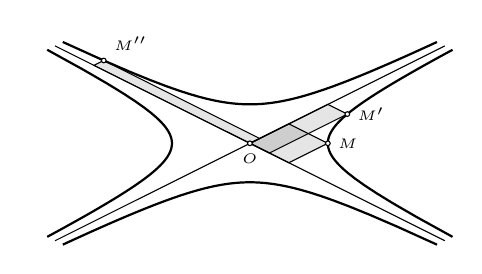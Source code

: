 \pgfdeclarelayer{foreground}
\pgfsetlayers{main,foreground}

\tikzset{
  every point/.style = {circle, inner sep={.75\pgflinewidth}, outer sep={-.7\pgflinewidth}, draw, fill=white, opacity=1, solid},
  point/.style={insert path={node[every point, #1]{}}},
  point/.default={},
  colored point/.style = {point={fill=#1}},
}

\begin{tikzpicture}[yscale=.5, rotate=45, font=\tiny, scale=.7]

  \draw (-5,0) -- (5,0) (0,-5) -- (0,5);

  \begin{scope}[domain=0.2:5, samples=100, thick]
    \draw plot (\x,1/\x);
    \draw plot (\x,-1/\x);
    \draw plot (-\x,1/\x);
    \draw plot (-\x,-1/\x);
  \end{scope}

  \begin{pgfonlayer}{foreground}
    \path (0,0) coordinate (O) node[thick, point, below] {$O$};
    \path (1,-1) coordinate (M) node[thick, point, right] {$M$};
    \path (2,-.5) coordinate (M1) node[thick, point, right] {$M'$};
    \path (.25,4) coordinate (M2) node[thick, point, above right] {$M''$};
  \end{pgfonlayer}

  \begin{scope}[fill opacity=.1]
    \filldraw (O) rectangle (M);
    \filldraw (O) rectangle (M1);
    \filldraw (O) rectangle (M2);
  \end{scope}

\end{tikzpicture}
